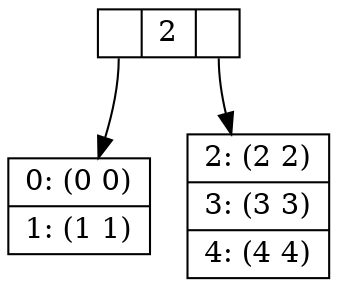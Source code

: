 digraph g {
  node [shape=record, height=0.1];
  node2[label = "<f0>|2|<f1>"];
  node0[label = "{0: (0 0)|1: (1 1)}"];
  "node2":f0 -> "node0";
  node1[label = "{2: (2 2)|3: (3 3)|4: (4 4)}"];
  "node2":f1 -> "node1";
}